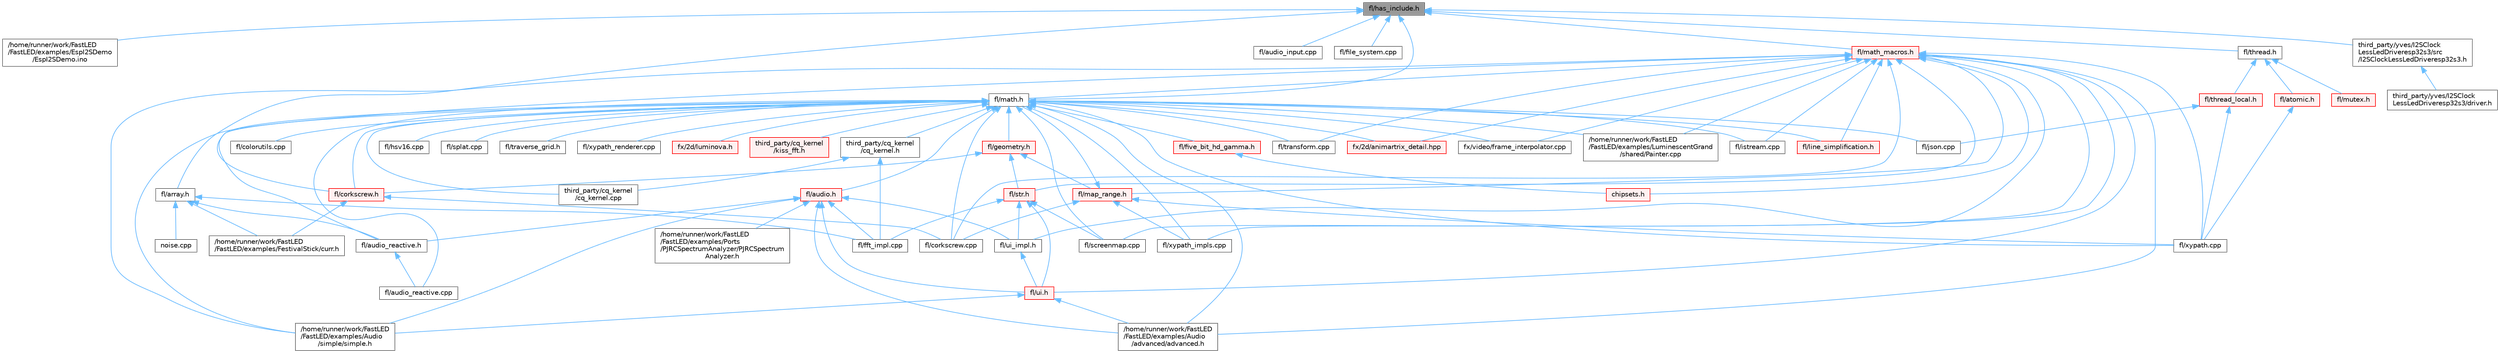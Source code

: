 digraph "fl/has_include.h"
{
 // INTERACTIVE_SVG=YES
 // LATEX_PDF_SIZE
  bgcolor="transparent";
  edge [fontname=Helvetica,fontsize=10,labelfontname=Helvetica,labelfontsize=10];
  node [fontname=Helvetica,fontsize=10,shape=box,height=0.2,width=0.4];
  Node1 [id="Node000001",label="fl/has_include.h",height=0.2,width=0.4,color="gray40", fillcolor="grey60", style="filled", fontcolor="black",tooltip=" "];
  Node1 -> Node2 [id="edge1_Node000001_Node000002",dir="back",color="steelblue1",style="solid",tooltip=" "];
  Node2 [id="Node000002",label="/home/runner/work/FastLED\l/FastLED/examples/EspI2SDemo\l/EspI2SDemo.ino",height=0.2,width=0.4,color="grey40", fillcolor="white", style="filled",URL="$d8/d6e/_esp_i2_s_demo_8ino.html",tooltip=" "];
  Node1 -> Node3 [id="edge2_Node000001_Node000003",dir="back",color="steelblue1",style="solid",tooltip=" "];
  Node3 [id="Node000003",label="fl/array.h",height=0.2,width=0.4,color="grey40", fillcolor="white", style="filled",URL="$db/d63/array_8h.html",tooltip=" "];
  Node3 -> Node4 [id="edge3_Node000003_Node000004",dir="back",color="steelblue1",style="solid",tooltip=" "];
  Node4 [id="Node000004",label="/home/runner/work/FastLED\l/FastLED/examples/FestivalStick/curr.h",height=0.2,width=0.4,color="grey40", fillcolor="white", style="filled",URL="$d4/d06/curr_8h.html",tooltip=" "];
  Node3 -> Node5 [id="edge4_Node000003_Node000005",dir="back",color="steelblue1",style="solid",tooltip=" "];
  Node5 [id="Node000005",label="fl/audio_reactive.h",height=0.2,width=0.4,color="grey40", fillcolor="white", style="filled",URL="$d1/d9a/audio__reactive_8h.html",tooltip=" "];
  Node5 -> Node6 [id="edge5_Node000005_Node000006",dir="back",color="steelblue1",style="solid",tooltip=" "];
  Node6 [id="Node000006",label="fl/audio_reactive.cpp",height=0.2,width=0.4,color="grey40", fillcolor="white", style="filled",URL="$d4/d14/audio__reactive_8cpp.html",tooltip=" "];
  Node3 -> Node7 [id="edge6_Node000003_Node000007",dir="back",color="steelblue1",style="solid",tooltip=" "];
  Node7 [id="Node000007",label="fl/fft_impl.cpp",height=0.2,width=0.4,color="grey40", fillcolor="white", style="filled",URL="$d1/dff/fft__impl_8cpp.html",tooltip=" "];
  Node3 -> Node8 [id="edge7_Node000003_Node000008",dir="back",color="steelblue1",style="solid",tooltip=" "];
  Node8 [id="Node000008",label="noise.cpp",height=0.2,width=0.4,color="grey40", fillcolor="white", style="filled",URL="$d6/de8/noise_8cpp.html",tooltip="Functions to generate and fill arrays with noise."];
  Node1 -> Node9 [id="edge8_Node000001_Node000009",dir="back",color="steelblue1",style="solid",tooltip=" "];
  Node9 [id="Node000009",label="fl/audio_input.cpp",height=0.2,width=0.4,color="grey40", fillcolor="white", style="filled",URL="$d7/da3/audio__input_8cpp.html",tooltip=" "];
  Node1 -> Node10 [id="edge9_Node000001_Node000010",dir="back",color="steelblue1",style="solid",tooltip=" "];
  Node10 [id="Node000010",label="fl/file_system.cpp",height=0.2,width=0.4,color="grey40", fillcolor="white", style="filled",URL="$d4/d37/file__system_8cpp.html",tooltip=" "];
  Node1 -> Node11 [id="edge10_Node000001_Node000011",dir="back",color="steelblue1",style="solid",tooltip=" "];
  Node11 [id="Node000011",label="fl/math.h",height=0.2,width=0.4,color="grey40", fillcolor="white", style="filled",URL="$df/db1/math_8h.html",tooltip=" "];
  Node11 -> Node12 [id="edge11_Node000011_Node000012",dir="back",color="steelblue1",style="solid",tooltip=" "];
  Node12 [id="Node000012",label="/home/runner/work/FastLED\l/FastLED/examples/Audio\l/advanced/advanced.h",height=0.2,width=0.4,color="grey40", fillcolor="white", style="filled",URL="$da/dc7/advanced_8h.html",tooltip=" "];
  Node11 -> Node13 [id="edge12_Node000011_Node000013",dir="back",color="steelblue1",style="solid",tooltip=" "];
  Node13 [id="Node000013",label="/home/runner/work/FastLED\l/FastLED/examples/Audio\l/simple/simple.h",height=0.2,width=0.4,color="grey40", fillcolor="white", style="filled",URL="$db/d49/_audio_2simple_2simple_8h.html",tooltip=" "];
  Node11 -> Node14 [id="edge13_Node000011_Node000014",dir="back",color="steelblue1",style="solid",tooltip=" "];
  Node14 [id="Node000014",label="/home/runner/work/FastLED\l/FastLED/examples/LuminescentGrand\l/shared/Painter.cpp",height=0.2,width=0.4,color="grey40", fillcolor="white", style="filled",URL="$db/d33/_painter_8cpp.html",tooltip=" "];
  Node11 -> Node15 [id="edge14_Node000011_Node000015",dir="back",color="steelblue1",style="solid",tooltip=" "];
  Node15 [id="Node000015",label="fl/audio.h",height=0.2,width=0.4,color="red", fillcolor="#FFF0F0", style="filled",URL="$da/d09/audio_8h.html",tooltip=" "];
  Node15 -> Node12 [id="edge15_Node000015_Node000012",dir="back",color="steelblue1",style="solid",tooltip=" "];
  Node15 -> Node13 [id="edge16_Node000015_Node000013",dir="back",color="steelblue1",style="solid",tooltip=" "];
  Node15 -> Node16 [id="edge17_Node000015_Node000016",dir="back",color="steelblue1",style="solid",tooltip=" "];
  Node16 [id="Node000016",label="/home/runner/work/FastLED\l/FastLED/examples/Ports\l/PJRCSpectrumAnalyzer/PJRCSpectrum\lAnalyzer.h",height=0.2,width=0.4,color="grey40", fillcolor="white", style="filled",URL="$de/d2f/_p_j_r_c_spectrum_analyzer_8h.html",tooltip=" "];
  Node15 -> Node5 [id="edge18_Node000015_Node000005",dir="back",color="steelblue1",style="solid",tooltip=" "];
  Node15 -> Node7 [id="edge19_Node000015_Node000007",dir="back",color="steelblue1",style="solid",tooltip=" "];
  Node15 -> Node18 [id="edge20_Node000015_Node000018",dir="back",color="steelblue1",style="solid",tooltip=" "];
  Node18 [id="Node000018",label="fl/ui.h",height=0.2,width=0.4,color="red", fillcolor="#FFF0F0", style="filled",URL="$d9/d3b/ui_8h.html",tooltip=" "];
  Node18 -> Node12 [id="edge21_Node000018_Node000012",dir="back",color="steelblue1",style="solid",tooltip=" "];
  Node18 -> Node13 [id="edge22_Node000018_Node000013",dir="back",color="steelblue1",style="solid",tooltip=" "];
  Node15 -> Node178 [id="edge23_Node000015_Node000178",dir="back",color="steelblue1",style="solid",tooltip=" "];
  Node178 [id="Node000178",label="fl/ui_impl.h",height=0.2,width=0.4,color="grey40", fillcolor="white", style="filled",URL="$d6/dc0/ui__impl_8h.html",tooltip=" "];
  Node178 -> Node18 [id="edge24_Node000178_Node000018",dir="back",color="steelblue1",style="solid",tooltip=" "];
  Node11 -> Node6 [id="edge25_Node000011_Node000006",dir="back",color="steelblue1",style="solid",tooltip=" "];
  Node11 -> Node5 [id="edge26_Node000011_Node000005",dir="back",color="steelblue1",style="solid",tooltip=" "];
  Node11 -> Node135 [id="edge27_Node000011_Node000135",dir="back",color="steelblue1",style="solid",tooltip=" "];
  Node135 [id="Node000135",label="fl/colorutils.cpp",height=0.2,width=0.4,color="grey40", fillcolor="white", style="filled",URL="$da/d2d/colorutils_8cpp.html",tooltip="Misc utility functions for palettes, blending, and more."];
  Node11 -> Node179 [id="edge28_Node000011_Node000179",dir="back",color="steelblue1",style="solid",tooltip=" "];
  Node179 [id="Node000179",label="fl/corkscrew.cpp",height=0.2,width=0.4,color="grey40", fillcolor="white", style="filled",URL="$d3/d9b/corkscrew_8cpp.html",tooltip=" "];
  Node11 -> Node180 [id="edge29_Node000011_Node000180",dir="back",color="steelblue1",style="solid",tooltip=" "];
  Node180 [id="Node000180",label="fl/corkscrew.h",height=0.2,width=0.4,color="red", fillcolor="#FFF0F0", style="filled",URL="$d1/dd4/src_2fl_2corkscrew_8h.html",tooltip="Corkscrew LED strip projection and rendering."];
  Node180 -> Node4 [id="edge30_Node000180_Node000004",dir="back",color="steelblue1",style="solid",tooltip=" "];
  Node180 -> Node179 [id="edge31_Node000180_Node000179",dir="back",color="steelblue1",style="solid",tooltip=" "];
  Node11 -> Node181 [id="edge32_Node000011_Node000181",dir="back",color="steelblue1",style="solid",tooltip=" "];
  Node181 [id="Node000181",label="fl/five_bit_hd_gamma.h",height=0.2,width=0.4,color="red", fillcolor="#FFF0F0", style="filled",URL="$dc/d44/five__bit__hd__gamma_8h.html",tooltip="Declares functions for five-bit gamma correction."];
  Node181 -> Node158 [id="edge33_Node000181_Node000158",dir="back",color="steelblue1",style="solid",tooltip=" "];
  Node158 [id="Node000158",label="chipsets.h",height=0.2,width=0.4,color="red", fillcolor="#FFF0F0", style="filled",URL="$db/d66/chipsets_8h.html",tooltip="Contains the bulk of the definitions for the various LED chipsets supported."];
  Node11 -> Node182 [id="edge34_Node000011_Node000182",dir="back",color="steelblue1",style="solid",tooltip=" "];
  Node182 [id="Node000182",label="fl/geometry.h",height=0.2,width=0.4,color="red", fillcolor="#FFF0F0", style="filled",URL="$d4/d67/geometry_8h.html",tooltip=" "];
  Node182 -> Node180 [id="edge35_Node000182_Node000180",dir="back",color="steelblue1",style="solid",tooltip=" "];
  Node182 -> Node249 [id="edge36_Node000182_Node000249",dir="back",color="steelblue1",style="solid",tooltip=" "];
  Node249 [id="Node000249",label="fl/map_range.h",height=0.2,width=0.4,color="red", fillcolor="#FFF0F0", style="filled",URL="$d1/d47/map__range_8h.html",tooltip=" "];
  Node249 -> Node179 [id="edge37_Node000249_Node000179",dir="back",color="steelblue1",style="solid",tooltip=" "];
  Node249 -> Node11 [id="edge38_Node000249_Node000011",dir="back",color="steelblue1",style="solid",tooltip=" "];
  Node249 -> Node209 [id="edge39_Node000249_Node000209",dir="back",color="steelblue1",style="solid",tooltip=" "];
  Node209 [id="Node000209",label="fl/xypath.cpp",height=0.2,width=0.4,color="grey40", fillcolor="white", style="filled",URL="$d4/d78/xypath_8cpp.html",tooltip=" "];
  Node249 -> Node212 [id="edge40_Node000249_Node000212",dir="back",color="steelblue1",style="solid",tooltip=" "];
  Node212 [id="Node000212",label="fl/xypath_impls.cpp",height=0.2,width=0.4,color="grey40", fillcolor="white", style="filled",URL="$d4/db1/xypath__impls_8cpp.html",tooltip=" "];
  Node182 -> Node271 [id="edge41_Node000182_Node000271",dir="back",color="steelblue1",style="solid",tooltip=" "];
  Node271 [id="Node000271",label="fl/str.h",height=0.2,width=0.4,color="red", fillcolor="#FFF0F0", style="filled",URL="$d1/d93/str_8h.html",tooltip=" "];
  Node271 -> Node7 [id="edge42_Node000271_Node000007",dir="back",color="steelblue1",style="solid",tooltip=" "];
  Node271 -> Node200 [id="edge43_Node000271_Node000200",dir="back",color="steelblue1",style="solid",tooltip=" "];
  Node200 [id="Node000200",label="fl/screenmap.cpp",height=0.2,width=0.4,color="grey40", fillcolor="white", style="filled",URL="$d9/d6f/screenmap_8cpp.html",tooltip=" "];
  Node271 -> Node18 [id="edge44_Node000271_Node000018",dir="back",color="steelblue1",style="solid",tooltip=" "];
  Node271 -> Node178 [id="edge45_Node000271_Node000178",dir="back",color="steelblue1",style="solid",tooltip=" "];
  Node11 -> Node330 [id="edge46_Node000011_Node000330",dir="back",color="steelblue1",style="solid",tooltip=" "];
  Node330 [id="Node000330",label="fl/hsv16.cpp",height=0.2,width=0.4,color="grey40", fillcolor="white", style="filled",URL="$da/d5e/hsv16_8cpp.html",tooltip=" "];
  Node11 -> Node275 [id="edge47_Node000011_Node000275",dir="back",color="steelblue1",style="solid",tooltip=" "];
  Node275 [id="Node000275",label="fl/istream.cpp",height=0.2,width=0.4,color="grey40", fillcolor="white", style="filled",URL="$d7/d52/istream_8cpp.html",tooltip=" "];
  Node11 -> Node259 [id="edge48_Node000011_Node000259",dir="back",color="steelblue1",style="solid",tooltip=" "];
  Node259 [id="Node000259",label="fl/json.cpp",height=0.2,width=0.4,color="grey40", fillcolor="white", style="filled",URL="$dd/d55/json_8cpp.html",tooltip=" "];
  Node11 -> Node262 [id="edge49_Node000011_Node000262",dir="back",color="steelblue1",style="solid",tooltip=" "];
  Node262 [id="Node000262",label="fl/line_simplification.h",height=0.2,width=0.4,color="red", fillcolor="#FFF0F0", style="filled",URL="$d8/da7/line__simplification_8h.html",tooltip=" "];
  Node11 -> Node200 [id="edge50_Node000011_Node000200",dir="back",color="steelblue1",style="solid",tooltip=" "];
  Node11 -> Node230 [id="edge51_Node000011_Node000230",dir="back",color="steelblue1",style="solid",tooltip=" "];
  Node230 [id="Node000230",label="fl/splat.cpp",height=0.2,width=0.4,color="grey40", fillcolor="white", style="filled",URL="$da/dbe/splat_8cpp.html",tooltip=" "];
  Node11 -> Node202 [id="edge52_Node000011_Node000202",dir="back",color="steelblue1",style="solid",tooltip=" "];
  Node202 [id="Node000202",label="fl/transform.cpp",height=0.2,width=0.4,color="grey40", fillcolor="white", style="filled",URL="$d8/d8c/transform_8cpp.html",tooltip=" "];
  Node11 -> Node264 [id="edge53_Node000011_Node000264",dir="back",color="steelblue1",style="solid",tooltip=" "];
  Node264 [id="Node000264",label="fl/traverse_grid.h",height=0.2,width=0.4,color="grey40", fillcolor="white", style="filled",URL="$d9/d42/traverse__grid_8h.html",tooltip=" "];
  Node11 -> Node209 [id="edge54_Node000011_Node000209",dir="back",color="steelblue1",style="solid",tooltip=" "];
  Node11 -> Node212 [id="edge55_Node000011_Node000212",dir="back",color="steelblue1",style="solid",tooltip=" "];
  Node11 -> Node210 [id="edge56_Node000011_Node000210",dir="back",color="steelblue1",style="solid",tooltip=" "];
  Node210 [id="Node000210",label="fl/xypath_renderer.cpp",height=0.2,width=0.4,color="grey40", fillcolor="white", style="filled",URL="$d2/d31/xypath__renderer_8cpp.html",tooltip=" "];
  Node11 -> Node312 [id="edge57_Node000011_Node000312",dir="back",color="steelblue1",style="solid",tooltip=" "];
  Node312 [id="Node000312",label="fx/2d/animartrix_detail.hpp",height=0.2,width=0.4,color="red", fillcolor="#FFF0F0", style="filled",URL="$d3/d3b/animartrix__detail_8hpp.html",tooltip=" "];
  Node11 -> Node145 [id="edge58_Node000011_Node000145",dir="back",color="steelblue1",style="solid",tooltip=" "];
  Node145 [id="Node000145",label="fx/2d/luminova.h",height=0.2,width=0.4,color="red", fillcolor="#FFF0F0", style="filled",URL="$d4/dd9/src_2fx_22d_2luminova_8h.html",tooltip=" "];
  Node11 -> Node195 [id="edge59_Node000011_Node000195",dir="back",color="steelblue1",style="solid",tooltip=" "];
  Node195 [id="Node000195",label="fx/video/frame_interpolator.cpp",height=0.2,width=0.4,color="grey40", fillcolor="white", style="filled",URL="$d5/da4/frame__interpolator_8cpp.html",tooltip=" "];
  Node11 -> Node363 [id="edge60_Node000011_Node000363",dir="back",color="steelblue1",style="solid",tooltip=" "];
  Node363 [id="Node000363",label="third_party/cq_kernel\l/cq_kernel.cpp",height=0.2,width=0.4,color="grey40", fillcolor="white", style="filled",URL="$d2/d90/cq__kernel_8cpp.html",tooltip=" "];
  Node11 -> Node366 [id="edge61_Node000011_Node000366",dir="back",color="steelblue1",style="solid",tooltip=" "];
  Node366 [id="Node000366",label="third_party/cq_kernel\l/cq_kernel.h",height=0.2,width=0.4,color="grey40", fillcolor="white", style="filled",URL="$d1/dda/cq__kernel_8h.html",tooltip=" "];
  Node366 -> Node7 [id="edge62_Node000366_Node000007",dir="back",color="steelblue1",style="solid",tooltip=" "];
  Node366 -> Node363 [id="edge63_Node000366_Node000363",dir="back",color="steelblue1",style="solid",tooltip=" "];
  Node11 -> Node364 [id="edge64_Node000011_Node000364",dir="back",color="steelblue1",style="solid",tooltip=" "];
  Node364 [id="Node000364",label="third_party/cq_kernel\l/kiss_fft.h",height=0.2,width=0.4,color="red", fillcolor="#FFF0F0", style="filled",URL="$d0/dc9/kiss__fft_8h.html",tooltip=" "];
  Node1 -> Node353 [id="edge65_Node000001_Node000353",dir="back",color="steelblue1",style="solid",tooltip=" "];
  Node353 [id="Node000353",label="fl/math_macros.h",height=0.2,width=0.4,color="red", fillcolor="#FFF0F0", style="filled",URL="$d8/db8/math__macros_8h.html",tooltip=" "];
  Node353 -> Node12 [id="edge66_Node000353_Node000012",dir="back",color="steelblue1",style="solid",tooltip=" "];
  Node353 -> Node13 [id="edge67_Node000353_Node000013",dir="back",color="steelblue1",style="solid",tooltip=" "];
  Node353 -> Node14 [id="edge68_Node000353_Node000014",dir="back",color="steelblue1",style="solid",tooltip=" "];
  Node353 -> Node158 [id="edge69_Node000353_Node000158",dir="back",color="steelblue1",style="solid",tooltip=" "];
  Node353 -> Node179 [id="edge70_Node000353_Node000179",dir="back",color="steelblue1",style="solid",tooltip=" "];
  Node353 -> Node180 [id="edge71_Node000353_Node000180",dir="back",color="steelblue1",style="solid",tooltip=" "];
  Node353 -> Node275 [id="edge72_Node000353_Node000275",dir="back",color="steelblue1",style="solid",tooltip=" "];
  Node353 -> Node262 [id="edge73_Node000353_Node000262",dir="back",color="steelblue1",style="solid",tooltip=" "];
  Node353 -> Node249 [id="edge74_Node000353_Node000249",dir="back",color="steelblue1",style="solid",tooltip=" "];
  Node353 -> Node11 [id="edge75_Node000353_Node000011",dir="back",color="steelblue1",style="solid",tooltip=" "];
  Node353 -> Node200 [id="edge76_Node000353_Node000200",dir="back",color="steelblue1",style="solid",tooltip=" "];
  Node353 -> Node271 [id="edge77_Node000353_Node000271",dir="back",color="steelblue1",style="solid",tooltip=" "];
  Node353 -> Node202 [id="edge78_Node000353_Node000202",dir="back",color="steelblue1",style="solid",tooltip=" "];
  Node353 -> Node18 [id="edge79_Node000353_Node000018",dir="back",color="steelblue1",style="solid",tooltip=" "];
  Node353 -> Node178 [id="edge80_Node000353_Node000178",dir="back",color="steelblue1",style="solid",tooltip=" "];
  Node353 -> Node209 [id="edge81_Node000353_Node000209",dir="back",color="steelblue1",style="solid",tooltip=" "];
  Node353 -> Node212 [id="edge82_Node000353_Node000212",dir="back",color="steelblue1",style="solid",tooltip=" "];
  Node353 -> Node312 [id="edge83_Node000353_Node000312",dir="back",color="steelblue1",style="solid",tooltip=" "];
  Node353 -> Node195 [id="edge84_Node000353_Node000195",dir="back",color="steelblue1",style="solid",tooltip=" "];
  Node1 -> Node371 [id="edge85_Node000001_Node000371",dir="back",color="steelblue1",style="solid",tooltip=" "];
  Node371 [id="Node000371",label="fl/thread.h",height=0.2,width=0.4,color="grey40", fillcolor="white", style="filled",URL="$db/dd5/thread_8h.html",tooltip=" "];
  Node371 -> Node372 [id="edge86_Node000371_Node000372",dir="back",color="steelblue1",style="solid",tooltip=" "];
  Node372 [id="Node000372",label="fl/atomic.h",height=0.2,width=0.4,color="red", fillcolor="#FFF0F0", style="filled",URL="$dd/d02/atomic_8h.html",tooltip=" "];
  Node372 -> Node209 [id="edge87_Node000372_Node000209",dir="back",color="steelblue1",style="solid",tooltip=" "];
  Node371 -> Node373 [id="edge88_Node000371_Node000373",dir="back",color="steelblue1",style="solid",tooltip=" "];
  Node373 [id="Node000373",label="fl/mutex.h",height=0.2,width=0.4,color="red", fillcolor="#FFF0F0", style="filled",URL="$d0/df8/mutex_8h.html",tooltip=" "];
  Node371 -> Node374 [id="edge89_Node000371_Node000374",dir="back",color="steelblue1",style="solid",tooltip=" "];
  Node374 [id="Node000374",label="fl/thread_local.h",height=0.2,width=0.4,color="red", fillcolor="#FFF0F0", style="filled",URL="$d8/d7a/thread__local_8h.html",tooltip=" "];
  Node374 -> Node259 [id="edge90_Node000374_Node000259",dir="back",color="steelblue1",style="solid",tooltip=" "];
  Node374 -> Node209 [id="edge91_Node000374_Node000209",dir="back",color="steelblue1",style="solid",tooltip=" "];
  Node1 -> Node376 [id="edge92_Node000001_Node000376",dir="back",color="steelblue1",style="solid",tooltip=" "];
  Node376 [id="Node000376",label="third_party/yves/I2SClock\lLessLedDriveresp32s3/src\l/I2SClockLessLedDriveresp32s3.h",height=0.2,width=0.4,color="grey40", fillcolor="white", style="filled",URL="$d7/dc6/_i2_s_clock_less_led_driveresp32s3_8h.html",tooltip=" "];
  Node376 -> Node377 [id="edge93_Node000376_Node000377",dir="back",color="steelblue1",style="solid",tooltip=" "];
  Node377 [id="Node000377",label="third_party/yves/I2SClock\lLessLedDriveresp32s3/driver.h",height=0.2,width=0.4,color="grey40", fillcolor="white", style="filled",URL="$db/de4/driver_8h.html",tooltip=" "];
}
